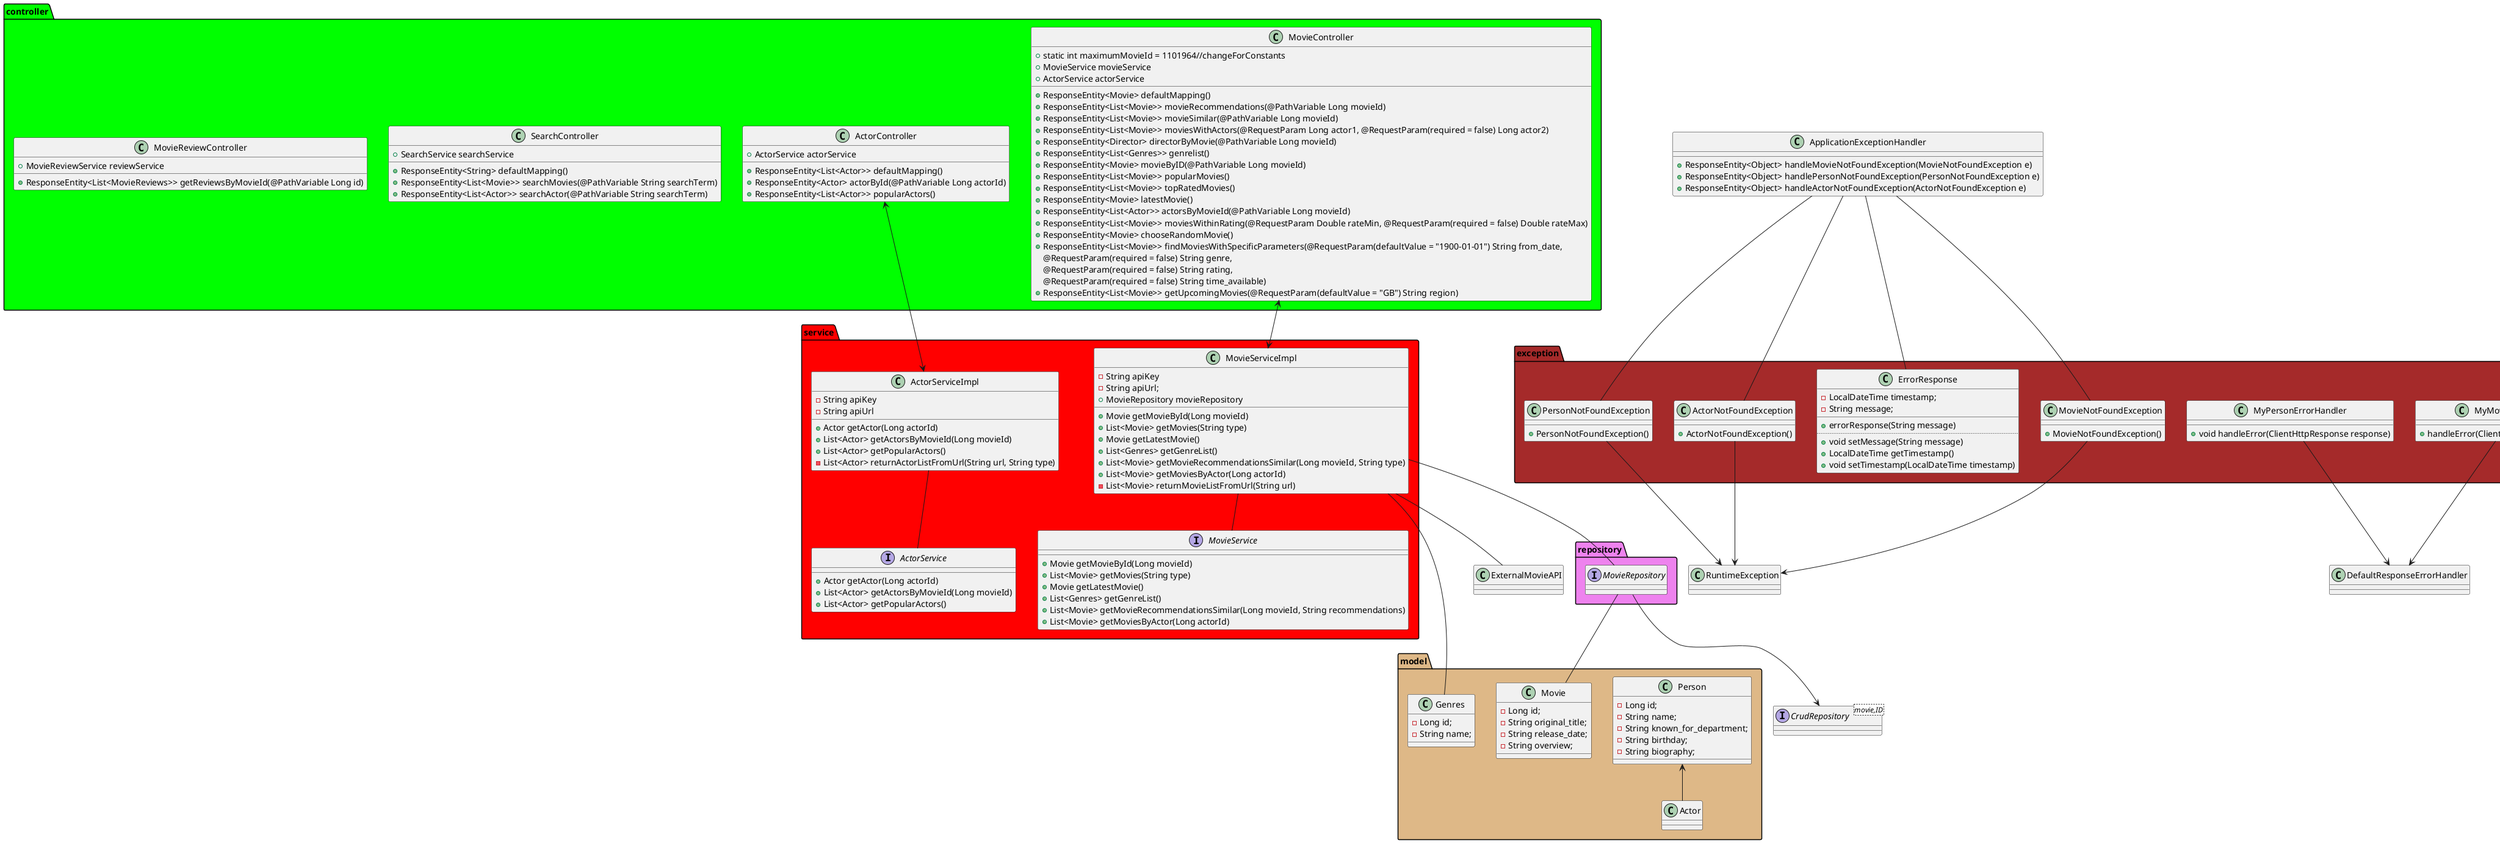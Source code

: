 @startuml


package controller <<Folder>> #lime{

    class MovieController{
    +static int maximumMovieId = 1101964//changeForConstants
    + MovieService movieService
    + ActorService actorService
    + ResponseEntity<Movie> defaultMapping()
    + ResponseEntity<List<Movie>> movieRecommendations(@PathVariable Long movieId)
    + ResponseEntity<List<Movie>> movieSimilar(@PathVariable Long movieId)
    + ResponseEntity<List<Movie>> moviesWithActors(@RequestParam Long actor1, @RequestParam(required = false) Long actor2)
    + ResponseEntity<Director> directorByMovie(@PathVariable Long movieId)
    + ResponseEntity<List<Genres>> genrelist()
    + ResponseEntity<Movie> movieByID(@PathVariable Long movieId)
    + ResponseEntity<List<Movie>> popularMovies()
    + ResponseEntity<List<Movie>> topRatedMovies()
    + ResponseEntity<Movie> latestMovie()
    + ResponseEntity<List<Actor>> actorsByMovieId(@PathVariable Long movieId)
    + ResponseEntity<List<Movie>> moviesWithinRating(@RequestParam Double rateMin, @RequestParam(required = false) Double rateMax)
    + ResponseEntity<Movie> chooseRandomMovie()
    + ResponseEntity<List<Movie>> findMoviesWithSpecificParameters(@RequestParam(defaultValue = "1900-01-01") String from_date,
                                                                            @RequestParam(required = false) String genre,
                                                                            @RequestParam(required = false) String rating,
                                                                            @RequestParam(required = false) String time_available)
    + ResponseEntity<List<Movie>> getUpcomingMovies(@RequestParam(defaultValue = "GB") String region)
    }

    class ActorController{
    + ActorService actorService
    + ResponseEntity<List<Actor>> defaultMapping()
    + ResponseEntity<Actor> actorById(@PathVariable Long actorId)
    + ResponseEntity<List<Actor>> popularActors()
    }

    class SearchController {
    +SearchService searchService
    + ResponseEntity<String> defaultMapping()
    + ResponseEntity<List<Movie>> searchMovies(@PathVariable String searchTerm)
    + ResponseEntity<List<Actor>> searchActor(@PathVariable String searchTerm)
    }

    class MovieReviewController {
    + MovieReviewService reviewService
    + ResponseEntity<List<MovieReviews>> getReviewsByMovieId(@PathVariable Long id)
    }

}


package model <<Folder>> #burlywood{

  class Movie{
  - Long id;
  - String original_title;
  - String release_date;
  - String overview;
    }

  class Actor{

  }
  class Person{
  - Long id;
  - String name;
  - String known_for_department;
  - String birthday;
  - String biography;
        }

  class Genres{
  - Long id;
  - String name;

     }
}

package repository <<Folder>> #violet {

  interface MovieRepository {

  }

}

package service <<Folder>> #red{

  interface MovieService{
  + Movie getMovieById(Long movieId)
  + List<Movie> getMovies(String type)
  + Movie getLatestMovie()
  + List<Genres> getGenreList()
  + List<Movie> getMovieRecommendationsSimilar(Long movieId, String recommendations)
  + List<Movie> getMoviesByActor(Long actorId)
  }
  class MovieServiceImpl{
  - String apiKey
  - String apiUrl;
  + MovieRepository movieRepository
  + Movie getMovieById(Long movieId)
  + List<Movie> getMovies(String type)
  + Movie getLatestMovie()
  + List<Genres> getGenreList()
  + List<Movie> getMovieRecommendationsSimilar(Long movieId, String type)
  + List<Movie> getMoviesByActor(Long actorId)
  - List<Movie> returnMovieListFromUrl(String url)
  }

  interface ActorService{
  + Actor getActor(Long actorId)
  + List<Actor> getActorsByMovieId(Long movieId)
  + List<Actor> getPopularActors()
  }

  class ActorServiceImpl{
  - String apiKey
  - String apiUrl
  + Actor getActor(Long actorId)
  + List<Actor> getActorsByMovieId(Long movieId)
  + List<Actor> getPopularActors()
  - List<Actor> returnActorListFromUrl(String url, String type)
  }



}
Interface CrudRepository<movie,ID>{

}

class ExternalMovieAPI{

    }

package exception <<Folder>> #brown{
    class ErrorResponse{
    - LocalDateTime timestamp;
    - String message;
    __
    + errorResponse(String message)
    ..
    +void setMessage(String message)
    +LocalDateTime getTimestamp()
    +void setTimestamp(LocalDateTime timestamp)
    }
    class MovieNotFoundException {
    + MovieNotFoundException()

    }
    class MyMovieErrorHandler {
     + handleError(ClientHttpResponse response)
    }

    class ActorNotFoundException {
    + ActorNotFoundException()
    }

    class MyPersonErrorHandler {
    + void handleError(ClientHttpResponse response)
    }

    class PersonNotFoundException {
    + PersonNotFoundException()
    }



    }
    class ApplicationExceptionHandler{
    + ResponseEntity<Object> handleMovieNotFoundException(MovieNotFoundException e)
    + ResponseEntity<Object> handlePersonNotFoundException(PersonNotFoundException e)
    + ResponseEntity<Object> handleActorNotFoundException(ActorNotFoundException e)

    }

MovieController <--> MovieServiceImpl
MovieRepository --> CrudRepository

MovieServiceImpl -- MovieService
MovieServiceImpl -- MovieRepository
MovieRepository -- Movie
MovieServiceImpl -- ExternalMovieAPI

ActorController <--> ActorServiceImpl
ActorServiceImpl -- ActorService
Actor -up-> Person
Genres -- MovieServiceImpl

'exception
ActorNotFoundException --> RuntimeException
MovieNotFoundException --> RuntimeException
MyMovieErrorHandler --> DefaultResponseErrorHandler
MyPersonErrorHandler --> DefaultResponseErrorHandler
PersonNotFoundException --> RuntimeException

ApplicationExceptionHandler -- MovieNotFoundException
ApplicationExceptionHandler -- PersonNotFoundException
ApplicationExceptionHandler -- ActorNotFoundException
ApplicationExceptionHandler -- ErrorResponse


@enduml